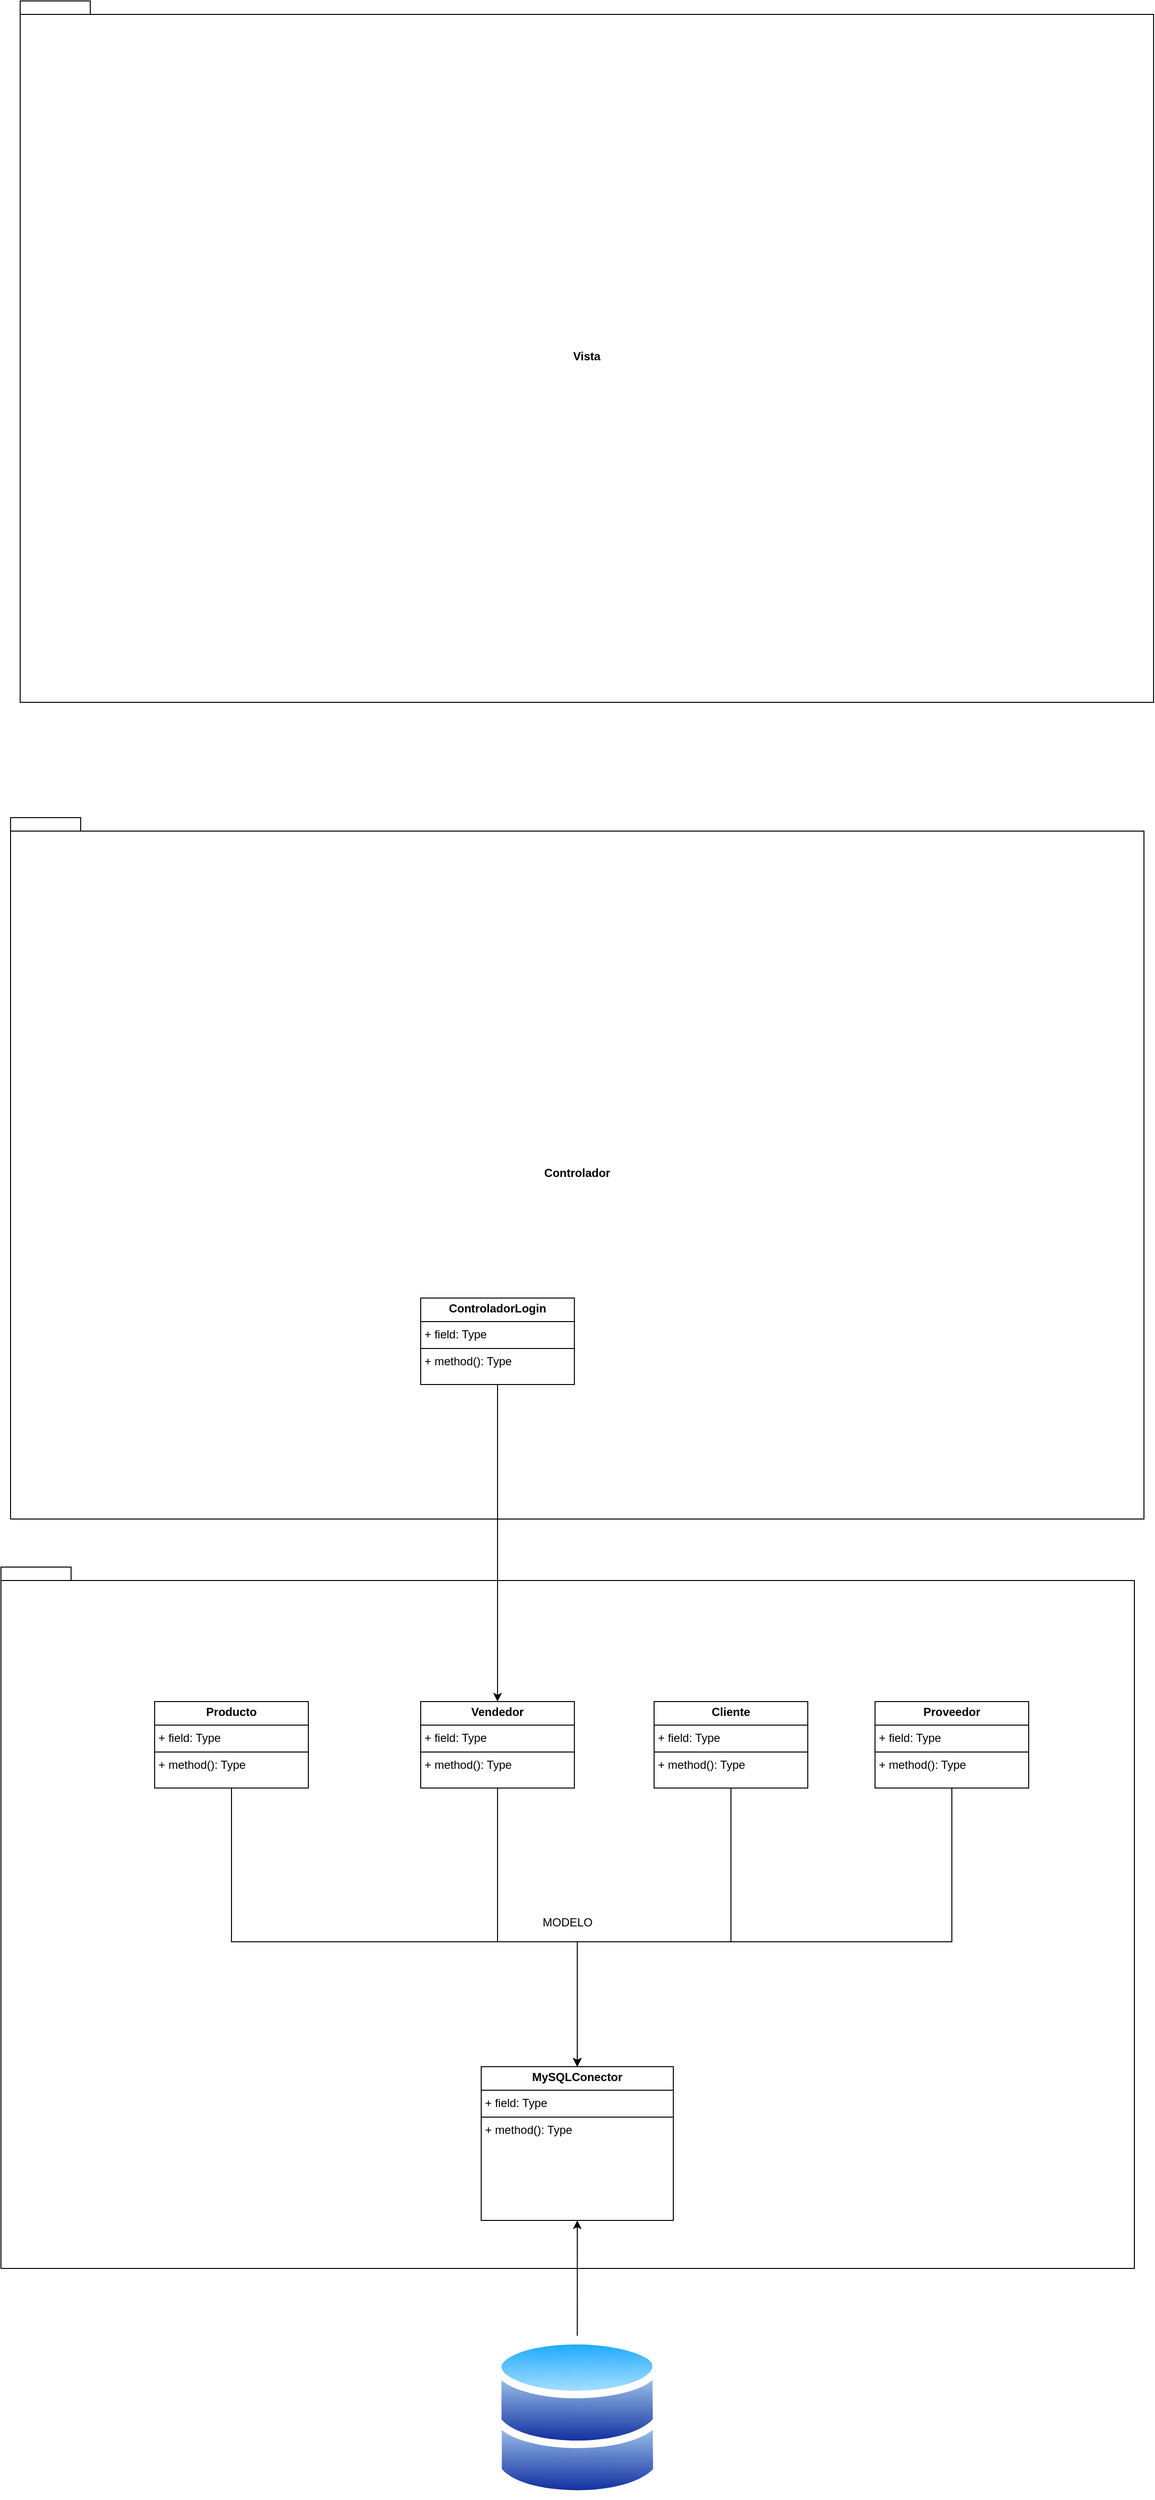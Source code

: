 <mxfile version="24.8.1">
  <diagram name="Página-1" id="pzaTsslZePjO4kGmaYf-">
    <mxGraphModel dx="3585" dy="4283" grid="1" gridSize="10" guides="1" tooltips="1" connect="1" arrows="1" fold="1" page="1" pageScale="1" pageWidth="827" pageHeight="1169" math="0" shadow="0">
      <root>
        <mxCell id="0" />
        <mxCell id="1" parent="0" />
        <mxCell id="x65K5bzuw_xdAvZHccfT-7" value="MODELO" style="shape=folder;fontStyle=0;spacingTop=10;tabWidth=40;tabHeight=14;tabPosition=left;html=1;whiteSpace=wrap;" vertex="1" parent="1">
          <mxGeometry x="230" y="-500" width="1180" height="730" as="geometry" />
        </mxCell>
        <mxCell id="x65K5bzuw_xdAvZHccfT-8" value="&lt;p style=&quot;margin:0px;margin-top:4px;text-align:center;&quot;&gt;&lt;b&gt;MySQLConector&lt;/b&gt;&lt;/p&gt;&lt;hr size=&quot;1&quot; style=&quot;border-style:solid;&quot;&gt;&lt;p style=&quot;margin:0px;margin-left:4px;&quot;&gt;+ field: Type&lt;/p&gt;&lt;hr size=&quot;1&quot; style=&quot;border-style:solid;&quot;&gt;&lt;p style=&quot;margin:0px;margin-left:4px;&quot;&gt;+ method(): Type&lt;/p&gt;" style="verticalAlign=top;align=left;overflow=fill;html=1;whiteSpace=wrap;" vertex="1" parent="1">
          <mxGeometry x="730" y="20" width="200" height="160" as="geometry" />
        </mxCell>
        <mxCell id="x65K5bzuw_xdAvZHccfT-23" style="edgeStyle=orthogonalEdgeStyle;rounded=0;orthogonalLoop=1;jettySize=auto;html=1;" edge="1" parent="1" source="x65K5bzuw_xdAvZHccfT-9" target="x65K5bzuw_xdAvZHccfT-8">
          <mxGeometry relative="1" as="geometry">
            <Array as="points">
              <mxPoint x="470" y="-110" />
              <mxPoint x="830" y="-110" />
            </Array>
          </mxGeometry>
        </mxCell>
        <mxCell id="x65K5bzuw_xdAvZHccfT-9" value="&lt;p style=&quot;margin:0px;margin-top:4px;text-align:center;&quot;&gt;&lt;b&gt;Producto&lt;/b&gt;&lt;/p&gt;&lt;hr size=&quot;1&quot; style=&quot;border-style:solid;&quot;&gt;&lt;p style=&quot;margin:0px;margin-left:4px;&quot;&gt;+ field: Type&lt;/p&gt;&lt;hr size=&quot;1&quot; style=&quot;border-style:solid;&quot;&gt;&lt;p style=&quot;margin:0px;margin-left:4px;&quot;&gt;+ method(): Type&lt;/p&gt;" style="verticalAlign=top;align=left;overflow=fill;html=1;whiteSpace=wrap;" vertex="1" parent="1">
          <mxGeometry x="390" y="-360" width="160" height="90" as="geometry" />
        </mxCell>
        <mxCell id="x65K5bzuw_xdAvZHccfT-20" style="edgeStyle=orthogonalEdgeStyle;rounded=0;orthogonalLoop=1;jettySize=auto;html=1;" edge="1" parent="1" source="x65K5bzuw_xdAvZHccfT-10" target="x65K5bzuw_xdAvZHccfT-8">
          <mxGeometry relative="1" as="geometry">
            <Array as="points">
              <mxPoint x="747" y="-110" />
              <mxPoint x="830" y="-110" />
            </Array>
          </mxGeometry>
        </mxCell>
        <mxCell id="x65K5bzuw_xdAvZHccfT-10" value="&lt;p style=&quot;margin:0px;margin-top:4px;text-align:center;&quot;&gt;&lt;b&gt;Vendedor&lt;/b&gt;&lt;/p&gt;&lt;hr size=&quot;1&quot; style=&quot;border-style:solid;&quot;&gt;&lt;p style=&quot;margin:0px;margin-left:4px;&quot;&gt;+ field: Type&lt;/p&gt;&lt;hr size=&quot;1&quot; style=&quot;border-style:solid;&quot;&gt;&lt;p style=&quot;margin:0px;margin-left:4px;&quot;&gt;+ method(): Type&lt;/p&gt;" style="verticalAlign=top;align=left;overflow=fill;html=1;whiteSpace=wrap;" vertex="1" parent="1">
          <mxGeometry x="667" y="-360" width="160" height="90" as="geometry" />
        </mxCell>
        <mxCell id="x65K5bzuw_xdAvZHccfT-21" style="edgeStyle=orthogonalEdgeStyle;rounded=0;orthogonalLoop=1;jettySize=auto;html=1;" edge="1" parent="1" source="x65K5bzuw_xdAvZHccfT-11" target="x65K5bzuw_xdAvZHccfT-8">
          <mxGeometry relative="1" as="geometry">
            <Array as="points">
              <mxPoint x="990" y="-110" />
              <mxPoint x="830" y="-110" />
            </Array>
          </mxGeometry>
        </mxCell>
        <mxCell id="x65K5bzuw_xdAvZHccfT-11" value="&lt;p style=&quot;margin:0px;margin-top:4px;text-align:center;&quot;&gt;&lt;b&gt;Cliente&lt;/b&gt;&lt;/p&gt;&lt;hr size=&quot;1&quot; style=&quot;border-style:solid;&quot;&gt;&lt;p style=&quot;margin:0px;margin-left:4px;&quot;&gt;+ field: Type&lt;/p&gt;&lt;hr size=&quot;1&quot; style=&quot;border-style:solid;&quot;&gt;&lt;p style=&quot;margin:0px;margin-left:4px;&quot;&gt;+ method(): Type&lt;/p&gt;" style="verticalAlign=top;align=left;overflow=fill;html=1;whiteSpace=wrap;" vertex="1" parent="1">
          <mxGeometry x="910" y="-360" width="160" height="90" as="geometry" />
        </mxCell>
        <mxCell id="x65K5bzuw_xdAvZHccfT-22" style="edgeStyle=orthogonalEdgeStyle;rounded=0;orthogonalLoop=1;jettySize=auto;html=1;" edge="1" parent="1" source="x65K5bzuw_xdAvZHccfT-12" target="x65K5bzuw_xdAvZHccfT-8">
          <mxGeometry relative="1" as="geometry">
            <Array as="points">
              <mxPoint x="1220" y="-110" />
              <mxPoint x="830" y="-110" />
            </Array>
          </mxGeometry>
        </mxCell>
        <mxCell id="x65K5bzuw_xdAvZHccfT-12" value="&lt;p style=&quot;margin:0px;margin-top:4px;text-align:center;&quot;&gt;&lt;b&gt;Proveedor&lt;/b&gt;&lt;/p&gt;&lt;hr size=&quot;1&quot; style=&quot;border-style:solid;&quot;&gt;&lt;p style=&quot;margin:0px;margin-left:4px;&quot;&gt;+ field: Type&lt;/p&gt;&lt;hr size=&quot;1&quot; style=&quot;border-style:solid;&quot;&gt;&lt;p style=&quot;margin:0px;margin-left:4px;&quot;&gt;+ method(): Type&lt;/p&gt;" style="verticalAlign=top;align=left;overflow=fill;html=1;whiteSpace=wrap;" vertex="1" parent="1">
          <mxGeometry x="1140" y="-360" width="160" height="90" as="geometry" />
        </mxCell>
        <mxCell id="x65K5bzuw_xdAvZHccfT-17" style="edgeStyle=orthogonalEdgeStyle;rounded=0;orthogonalLoop=1;jettySize=auto;html=1;" edge="1" parent="1" source="x65K5bzuw_xdAvZHccfT-15" target="x65K5bzuw_xdAvZHccfT-8">
          <mxGeometry relative="1" as="geometry" />
        </mxCell>
        <mxCell id="x65K5bzuw_xdAvZHccfT-15" value="" style="image;aspect=fixed;perimeter=ellipsePerimeter;html=1;align=center;shadow=0;dashed=0;spacingTop=3;image=img/lib/active_directory/databases.svg;imageBackground=none;" vertex="1" parent="1">
          <mxGeometry x="743.27" y="300" width="173.46" height="170" as="geometry" />
        </mxCell>
        <mxCell id="x65K5bzuw_xdAvZHccfT-24" value="Controlador" style="shape=folder;fontStyle=1;spacingTop=10;tabWidth=40;tabHeight=14;tabPosition=left;html=1;whiteSpace=wrap;" vertex="1" parent="1">
          <mxGeometry x="240" y="-1280" width="1180" height="730" as="geometry" />
        </mxCell>
        <mxCell id="x65K5bzuw_xdAvZHccfT-25" value="Vista" style="shape=folder;fontStyle=1;spacingTop=10;tabWidth=40;tabHeight=14;tabPosition=left;html=1;whiteSpace=wrap;" vertex="1" parent="1">
          <mxGeometry x="250" y="-2130" width="1180" height="730" as="geometry" />
        </mxCell>
        <mxCell id="x65K5bzuw_xdAvZHccfT-27" style="edgeStyle=orthogonalEdgeStyle;rounded=0;orthogonalLoop=1;jettySize=auto;html=1;" edge="1" parent="1" source="x65K5bzuw_xdAvZHccfT-26" target="x65K5bzuw_xdAvZHccfT-10">
          <mxGeometry relative="1" as="geometry" />
        </mxCell>
        <mxCell id="x65K5bzuw_xdAvZHccfT-26" value="&lt;p style=&quot;margin:0px;margin-top:4px;text-align:center;&quot;&gt;&lt;b&gt;ControladorLogin&lt;/b&gt;&lt;/p&gt;&lt;hr size=&quot;1&quot; style=&quot;border-style:solid;&quot;&gt;&lt;p style=&quot;margin:0px;margin-left:4px;&quot;&gt;+ field: Type&lt;/p&gt;&lt;hr size=&quot;1&quot; style=&quot;border-style:solid;&quot;&gt;&lt;p style=&quot;margin:0px;margin-left:4px;&quot;&gt;+ method(): Type&lt;/p&gt;" style="verticalAlign=top;align=left;overflow=fill;html=1;whiteSpace=wrap;" vertex="1" parent="1">
          <mxGeometry x="667" y="-780" width="160" height="90" as="geometry" />
        </mxCell>
      </root>
    </mxGraphModel>
  </diagram>
</mxfile>
